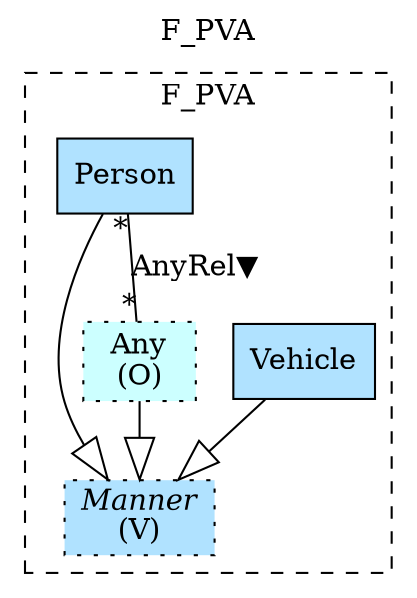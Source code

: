 digraph {graph[label=F_PVA,labelloc=tl,labelfontsize=12];
subgraph cluster_F_PVA{style=dashed;label=F_PVA;
"Vehicle"[shape=record,fillcolor=lightskyblue1,style = filled,label="Vehicle"];
"Manner"[shape=record,fillcolor=lightskyblue1,style ="filled,dotted",label=<{<I>Manner</I><br/>(V)}>];
"Person"[shape=record,fillcolor=lightskyblue1,style = filled,label="Person"];
"Any"[shape=record,fillcolor="#CCFFFF",style ="filled,dotted",label=<Any<br/>(O)>];

"Person"->"Manner"[arrowhead=onormal,arrowsize=2.0];
"Vehicle"->"Manner"[arrowhead=onormal,arrowsize=2.0];
"Any"->"Manner"[arrowhead=onormal,arrowsize=2.0];
"Person"->"Any"[label="AnyRel▼",dir=none,taillabel="*",headlabel="*"];

}
}
